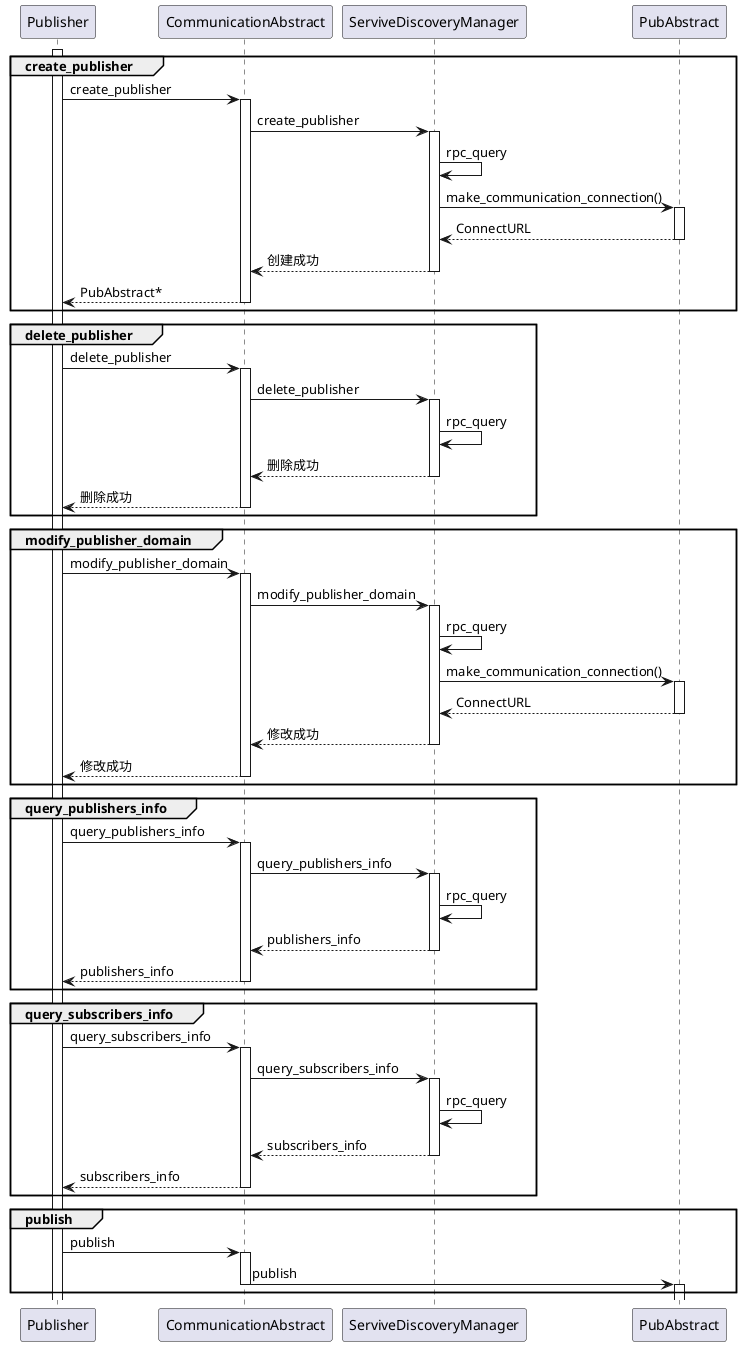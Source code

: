 @startuml
group create_publisher
activate Publisher
Publisher -> CommunicationAbstract : create_publisher
activate CommunicationAbstract
' CommunicationAbstract -> CommunicationAbstract : 创建PubAbstract类
' CommunicationAbstract -> CommunicationAbstract : 生成服务发现请求参数
CommunicationAbstract -> ServiveDiscoveryManager : create_publisher
' deactivate CommunicationAbstract
activate ServiveDiscoveryManager
ServiveDiscoveryManager -> ServiveDiscoveryManager : rpc_query
ServiveDiscoveryManager -> PubAbstract : make_communication_connection()
' deactivate ServiveDiscoveryManager
activate PubAbstract
' PubAbstract -> PubAbstract : 通信链路匹配
PubAbstract --> ServiveDiscoveryManager : ConnectURL
' ServiveDiscoveryManager -> ServiveDiscoveryManager : rpc_query

deactivate PubAbstract

ServiveDiscoveryManager --> CommunicationAbstract : 创建成功
deactivate ServiveDiscoveryManager
CommunicationAbstract --> Publisher : PubAbstract*
deactivate CommunicationAbstract
' deactivate Publisher
end
group delete_publisher
Publisher -> CommunicationAbstract : delete_publisher
activate CommunicationAbstract
' CommunicationAbstract -> CommunicationAbstract : 删除PubAbstract类
' CommunicationAbstract -> CommunicationAbstract : 生成服务发现请求参数
CommunicationAbstract -> ServiveDiscoveryManager : delete_publisher
activate ServiveDiscoveryManager 
ServiveDiscoveryManager -> ServiveDiscoveryManager : rpc_query
ServiveDiscoveryManager --> CommunicationAbstract : 删除成功
deactivate ServiveDiscoveryManager
CommunicationAbstract --> Publisher : 删除成功
deactivate CommunicationAbstract
end
group modify_publisher_domain
Publisher -> CommunicationAbstract : modify_publisher_domain
activate CommunicationAbstract
' CommunicationAbstract -> CommunicationAbstract : 删除PubAbstract类
' CommunicationAbstract -> CommunicationAbstract : 生成服务发现请求参数
CommunicationAbstract -> ServiveDiscoveryManager : modify_publisher_domain
activate ServiveDiscoveryManager 
ServiveDiscoveryManager -> ServiveDiscoveryManager : rpc_query
ServiveDiscoveryManager -> PubAbstract : make_communication_connection()
' deactivate ServiveDiscoveryManager
activate PubAbstract
' PubAbstract -> PubAbstract : 通信链路匹配
PubAbstract --> ServiveDiscoveryManager : ConnectURL
' ServiveDiscoveryManager -> ServiveDiscoveryManager : rpc_query

deactivate PubAbstract
ServiveDiscoveryManager --> CommunicationAbstract : 修改成功
deactivate ServiveDiscoveryManager
CommunicationAbstract --> Publisher : 修改成功
deactivate CommunicationAbstract
end
group query_publishers_info
Publisher -> CommunicationAbstract : query_publishers_info
activate CommunicationAbstract
CommunicationAbstract -> ServiveDiscoveryManager : query_publishers_info
' deactivate CommunicationAbstract
activate ServiveDiscoveryManager
ServiveDiscoveryManager -> ServiveDiscoveryManager : rpc_query
ServiveDiscoveryManager --> CommunicationAbstract : publishers_info
deactivate ServiveDiscoveryManager
CommunicationAbstract --> Publisher : publishers_info
deactivate CommunicationAbstract
end

group query_subscribers_info
Publisher -> CommunicationAbstract : query_subscribers_info
activate CommunicationAbstract
CommunicationAbstract -> ServiveDiscoveryManager : query_subscribers_info
' deactivate CommunicationAbstract
activate ServiveDiscoveryManager
ServiveDiscoveryManager -> ServiveDiscoveryManager : rpc_query
ServiveDiscoveryManager --> CommunicationAbstract : subscribers_info
deactivate ServiveDiscoveryManager
CommunicationAbstract --> Publisher : subscribers_info
deactivate CommunicationAbstract
end

group publish
Publisher -> CommunicationAbstract : publish
activate CommunicationAbstract
CommunicationAbstract -> PubAbstract : publish
deactivate CommunicationAbstract
activate PubAbstract
deactivate PubAbstract
end
@enduml